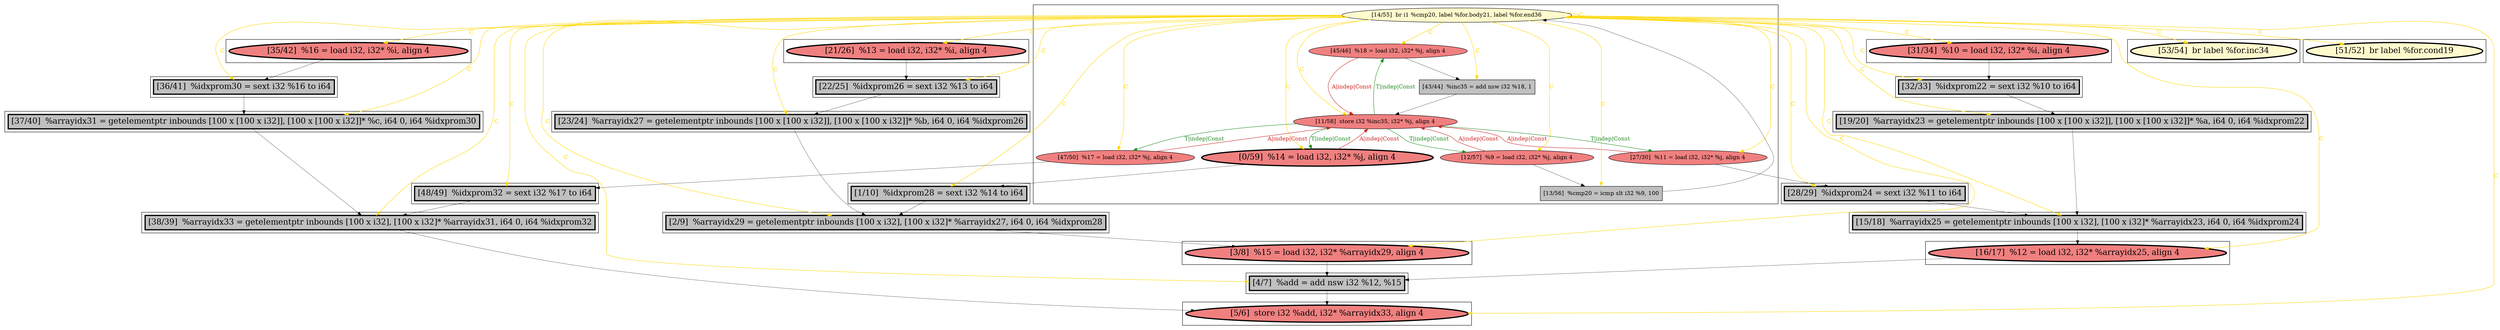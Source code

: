 
digraph G {



node1668->node1667 [style=solid,color=gold,label="C",penwidth=1.0,fontcolor=gold ]
node1662->node1663 [style=solid,color=firebrick3,label="A|indep|Const",penwidth=1.0,fontcolor=firebrick3 ]
node1672->node1676 [style=solid,color=black,label="",penwidth=0.5,fontcolor=black ]
node1663->node1667 [style=solid,color=forestgreen,label="T|indep|Const",penwidth=1.0,fontcolor=forestgreen ]
node1663->node1665 [style=solid,color=forestgreen,label="T|indep|Const",penwidth=1.0,fontcolor=forestgreen ]
node1659->node1677 [style=solid,color=black,label="",penwidth=0.5,fontcolor=black ]
node1676->node1655 [style=solid,color=black,label="",penwidth=0.5,fontcolor=black ]
node1661->node1663 [style=solid,color=black,label="",penwidth=0.5,fontcolor=black ]
node1671->node1669 [style=solid,color=black,label="",penwidth=0.5,fontcolor=black ]
node1673->node1659 [style=solid,color=black,label="",penwidth=0.5,fontcolor=black ]
node1667->node1663 [style=solid,color=firebrick3,label="A|indep|Const",penwidth=1.0,fontcolor=firebrick3 ]
node1666->node1652 [style=solid,color=black,label="",penwidth=0.5,fontcolor=black ]
node1658->node1678 [style=solid,color=black,label="",penwidth=0.5,fontcolor=black ]
node1668->node1665 [style=solid,color=gold,label="C",penwidth=1.0,fontcolor=gold ]
node1650->node1649 [style=solid,color=black,label="",penwidth=0.5,fontcolor=black ]
node1668->node1673 [style=solid,color=gold,label="C",penwidth=1.0,fontcolor=gold ]
node1665->node1664 [style=solid,color=black,label="",penwidth=0.5,fontcolor=black ]
node1663->node1666 [style=solid,color=forestgreen,label="T|indep|Const",penwidth=1.0,fontcolor=forestgreen ]
node1668->node1678 [style=solid,color=gold,label="C",penwidth=1.0,fontcolor=gold ]
node1668->node1659 [style=solid,color=gold,label="C",penwidth=1.0,fontcolor=gold ]
node1652->node1657 [style=solid,color=black,label="",penwidth=0.5,fontcolor=black ]
node1668->node1661 [style=solid,color=gold,label="C",penwidth=1.0,fontcolor=gold ]
node1668->node1677 [style=solid,color=gold,label="C",penwidth=1.0,fontcolor=gold ]
node1668->node1660 [style=solid,color=gold,label="C",penwidth=1.0,fontcolor=gold ]
node1662->node1654 [style=solid,color=black,label="",penwidth=0.5,fontcolor=black ]
node1668->node1674 [style=solid,color=gold,label="C",penwidth=1.0,fontcolor=gold ]
node1653->node1650 [style=solid,color=black,label="",penwidth=0.5,fontcolor=black ]
node1668->node1675 [style=solid,color=gold,label="C",penwidth=1.0,fontcolor=gold ]
node1667->node1661 [style=solid,color=black,label="",penwidth=0.5,fontcolor=black ]
node1655->node1678 [style=solid,color=black,label="",penwidth=0.5,fontcolor=black ]
node1668->node1670 [style=solid,color=gold,label="C",penwidth=1.0,fontcolor=gold ]
node1675->node1649 [style=solid,color=black,label="",penwidth=0.5,fontcolor=black ]
node1668->node1655 [style=solid,color=gold,label="C",penwidth=1.0,fontcolor=gold ]
node1654->node1675 [style=solid,color=black,label="",penwidth=0.5,fontcolor=black ]
node1668->node1671 [style=solid,color=gold,label="C",penwidth=1.0,fontcolor=gold ]
node1668->node1656 [style=solid,color=gold,label="C",penwidth=1.0,fontcolor=gold ]
node1668->node1672 [style=solid,color=gold,label="C",penwidth=1.0,fontcolor=gold ]
node1668->node1669 [style=solid,color=gold,label="C",penwidth=1.0,fontcolor=gold ]
node1668->node1653 [style=solid,color=gold,label="C",penwidth=1.0,fontcolor=gold ]
node1668->node1652 [style=solid,color=gold,label="C",penwidth=1.0,fontcolor=gold ]
node1668->node1657 [style=solid,color=gold,label="C",penwidth=1.0,fontcolor=gold ]
node1668->node1650 [style=solid,color=gold,label="C",penwidth=1.0,fontcolor=gold ]
node1668->node1662 [style=solid,color=gold,label="C",penwidth=1.0,fontcolor=gold ]
node1665->node1663 [style=solid,color=firebrick3,label="A|indep|Const",penwidth=1.0,fontcolor=firebrick3 ]
node1668->node1651 [style=solid,color=gold,label="C",penwidth=1.0,fontcolor=gold ]
node1668->node1649 [style=solid,color=gold,label="C",penwidth=1.0,fontcolor=gold ]
node1651->node1650 [style=solid,color=black,label="",penwidth=0.5,fontcolor=black ]
node1663->node1660 [style=solid,color=forestgreen,label="T|indep|Const",penwidth=1.0,fontcolor=forestgreen ]
node1663->node1662 [style=solid,color=forestgreen,label="T|indep|Const",penwidth=1.0,fontcolor=forestgreen ]
node1666->node1663 [style=solid,color=firebrick3,label="A|indep|Const",penwidth=1.0,fontcolor=firebrick3 ]
node1668->node1658 [style=solid,color=gold,label="C",penwidth=1.0,fontcolor=gold ]
node1668->node1663 [style=solid,color=gold,label="C",penwidth=1.0,fontcolor=gold ]
node1668->node1676 [style=solid,color=gold,label="C",penwidth=1.0,fontcolor=gold ]
node1660->node1658 [style=solid,color=black,label="",penwidth=0.5,fontcolor=black ]
node1668->node1668 [style=solid,color=gold,label="C",penwidth=1.0,fontcolor=gold ]
node1657->node1651 [style=solid,color=black,label="",penwidth=0.5,fontcolor=black ]
node1664->node1668 [style=solid,color=black,label="",penwidth=0.5,fontcolor=black ]
node1668->node1654 [style=solid,color=gold,label="C",penwidth=1.0,fontcolor=gold ]
node1668->node1664 [style=solid,color=gold,label="C",penwidth=1.0,fontcolor=gold ]
node1660->node1663 [style=solid,color=firebrick3,label="A|indep|Const",penwidth=1.0,fontcolor=firebrick3 ]
node1677->node1657 [style=solid,color=black,label="",penwidth=0.5,fontcolor=black ]
node1674->node1675 [style=solid,color=black,label="",penwidth=0.5,fontcolor=black ]
node1669->node1674 [style=solid,color=black,label="",penwidth=0.5,fontcolor=black ]
node1668->node1666 [style=solid,color=gold,label="C",penwidth=1.0,fontcolor=gold ]
node1678->node1653 [style=solid,color=black,label="",penwidth=0.5,fontcolor=black ]


subgraph cluster20 {


node1677 [penwidth=3.0,fontsize=20,fillcolor=grey,label="[23/24]  %arrayidx27 = getelementptr inbounds [100 x [100 x i32]], [100 x [100 x i32]]* %b, i64 0, i64 %idxprom26",shape=rectangle,style=filled ]



}

subgraph cluster18 {


node1675 [penwidth=3.0,fontsize=20,fillcolor=grey,label="[38/39]  %arrayidx33 = getelementptr inbounds [100 x i32], [100 x i32]* %arrayidx31, i64 0, i64 %idxprom32",shape=rectangle,style=filled ]



}

subgraph cluster16 {


node1673 [penwidth=3.0,fontsize=20,fillcolor=lightcoral,label="[21/26]  %13 = load i32, i32* %i, align 4",shape=ellipse,style=filled ]



}

subgraph cluster17 {


node1674 [penwidth=3.0,fontsize=20,fillcolor=grey,label="[37/40]  %arrayidx31 = getelementptr inbounds [100 x [100 x i32]], [100 x [100 x i32]]* %c, i64 0, i64 %idxprom30",shape=rectangle,style=filled ]



}

subgraph cluster4 {


node1653 [penwidth=3.0,fontsize=20,fillcolor=lightcoral,label="[16/17]  %12 = load i32, i32* %arrayidx25, align 4",shape=ellipse,style=filled ]



}

subgraph cluster3 {


node1652 [penwidth=3.0,fontsize=20,fillcolor=grey,label="[1/10]  %idxprom28 = sext i32 %14 to i64",shape=rectangle,style=filled ]



}

subgraph cluster2 {


node1651 [penwidth=3.0,fontsize=20,fillcolor=lightcoral,label="[3/8]  %15 = load i32, i32* %arrayidx29, align 4",shape=ellipse,style=filled ]



}

subgraph cluster1 {


node1650 [penwidth=3.0,fontsize=20,fillcolor=grey,label="[4/7]  %add = add nsw i32 %12, %15",shape=rectangle,style=filled ]



}

subgraph cluster12 {


node1669 [penwidth=3.0,fontsize=20,fillcolor=grey,label="[36/41]  %idxprom30 = sext i32 %16 to i64",shape=rectangle,style=filled ]



}

subgraph cluster5 {


node1654 [penwidth=3.0,fontsize=20,fillcolor=grey,label="[48/49]  %idxprom32 = sext i32 %17 to i64",shape=rectangle,style=filled ]



}

subgraph cluster0 {


node1649 [penwidth=3.0,fontsize=20,fillcolor=lightcoral,label="[5/6]  store i32 %add, i32* %arrayidx33, align 4",shape=ellipse,style=filled ]



}

subgraph cluster6 {


node1655 [penwidth=3.0,fontsize=20,fillcolor=grey,label="[19/20]  %arrayidx23 = getelementptr inbounds [100 x [100 x i32]], [100 x [100 x i32]]* %a, i64 0, i64 %idxprom22",shape=rectangle,style=filled ]



}

subgraph cluster14 {


node1671 [penwidth=3.0,fontsize=20,fillcolor=lightcoral,label="[35/42]  %16 = load i32, i32* %i, align 4",shape=ellipse,style=filled ]



}

subgraph cluster7 {


node1656 [penwidth=3.0,fontsize=20,fillcolor=lemonchiffon,label="[51/52]  br label %for.cond19",shape=ellipse,style=filled ]



}

subgraph cluster8 {


node1657 [penwidth=3.0,fontsize=20,fillcolor=grey,label="[2/9]  %arrayidx29 = getelementptr inbounds [100 x i32], [100 x i32]* %arrayidx27, i64 0, i64 %idxprom28",shape=rectangle,style=filled ]



}

subgraph cluster21 {


node1678 [penwidth=3.0,fontsize=20,fillcolor=grey,label="[15/18]  %arrayidx25 = getelementptr inbounds [100 x i32], [100 x i32]* %arrayidx23, i64 0, i64 %idxprom24",shape=rectangle,style=filled ]



}

subgraph cluster9 {


node1658 [penwidth=3.0,fontsize=20,fillcolor=grey,label="[28/29]  %idxprom24 = sext i32 %11 to i64",shape=rectangle,style=filled ]



}

subgraph cluster19 {


node1676 [penwidth=3.0,fontsize=20,fillcolor=grey,label="[32/33]  %idxprom22 = sext i32 %10 to i64",shape=rectangle,style=filled ]



}

subgraph cluster10 {


node1659 [penwidth=3.0,fontsize=20,fillcolor=grey,label="[22/25]  %idxprom26 = sext i32 %13 to i64",shape=rectangle,style=filled ]



}

subgraph cluster11 {


node1668 [fillcolor=lemonchiffon,label="[14/55]  br i1 %cmp20, label %for.body21, label %for.end36",shape=ellipse,style=filled ]
node1667 [fillcolor=lightcoral,label="[45/46]  %18 = load i32, i32* %j, align 4",shape=ellipse,style=filled ]
node1666 [penwidth=3.0,fontsize=20,fillcolor=lightcoral,label="[0/59]  %14 = load i32, i32* %j, align 4",shape=ellipse,style=filled ]
node1662 [fillcolor=lightcoral,label="[47/50]  %17 = load i32, i32* %j, align 4",shape=ellipse,style=filled ]
node1663 [fillcolor=lightcoral,label="[11/58]  store i32 %inc35, i32* %j, align 4",shape=ellipse,style=filled ]
node1661 [fillcolor=grey,label="[43/44]  %inc35 = add nsw i32 %18, 1",shape=rectangle,style=filled ]
node1664 [fillcolor=grey,label="[13/56]  %cmp20 = icmp slt i32 %9, 100",shape=rectangle,style=filled ]
node1660 [fillcolor=lightcoral,label="[27/30]  %11 = load i32, i32* %j, align 4",shape=ellipse,style=filled ]
node1665 [fillcolor=lightcoral,label="[12/57]  %9 = load i32, i32* %j, align 4",shape=ellipse,style=filled ]



}

subgraph cluster13 {


node1670 [penwidth=3.0,fontsize=20,fillcolor=lemonchiffon,label="[53/54]  br label %for.inc34",shape=ellipse,style=filled ]



}

subgraph cluster15 {


node1672 [penwidth=3.0,fontsize=20,fillcolor=lightcoral,label="[31/34]  %10 = load i32, i32* %i, align 4",shape=ellipse,style=filled ]



}

}
